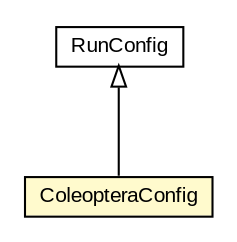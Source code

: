 #!/usr/local/bin/dot
#
# Class diagram 
# Generated by UMLGraph version R5_6-24-gf6e263 (http://www.umlgraph.org/)
#

digraph G {
	edge [fontname="arial",fontsize=10,labelfontname="arial",labelfontsize=10];
	node [fontname="arial",fontsize=10,shape=plaintext];
	nodesep=0.25;
	ranksep=0.5;
	// edu.arizona.biosemantics.semanticmarkup.config.RunConfig
	c46083 [label=<<table title="edu.arizona.biosemantics.semanticmarkup.config.RunConfig" border="0" cellborder="1" cellspacing="0" cellpadding="2" port="p" href="../RunConfig.html">
		<tr><td><table border="0" cellspacing="0" cellpadding="1">
<tr><td align="center" balign="center"> RunConfig </td></tr>
		</table></td></tr>
		</table>>, URL="../RunConfig.html", fontname="arial", fontcolor="black", fontsize=10.0];
	// edu.arizona.biosemantics.semanticmarkup.config.taxongroup.ColeopteraConfig
	c46094 [label=<<table title="edu.arizona.biosemantics.semanticmarkup.config.taxongroup.ColeopteraConfig" border="0" cellborder="1" cellspacing="0" cellpadding="2" port="p" bgcolor="lemonChiffon" href="./ColeopteraConfig.html">
		<tr><td><table border="0" cellspacing="0" cellpadding="1">
<tr><td align="center" balign="center"> ColeopteraConfig </td></tr>
		</table></td></tr>
		</table>>, URL="./ColeopteraConfig.html", fontname="arial", fontcolor="black", fontsize=10.0];
	//edu.arizona.biosemantics.semanticmarkup.config.taxongroup.ColeopteraConfig extends edu.arizona.biosemantics.semanticmarkup.config.RunConfig
	c46083:p -> c46094:p [dir=back,arrowtail=empty];
}


